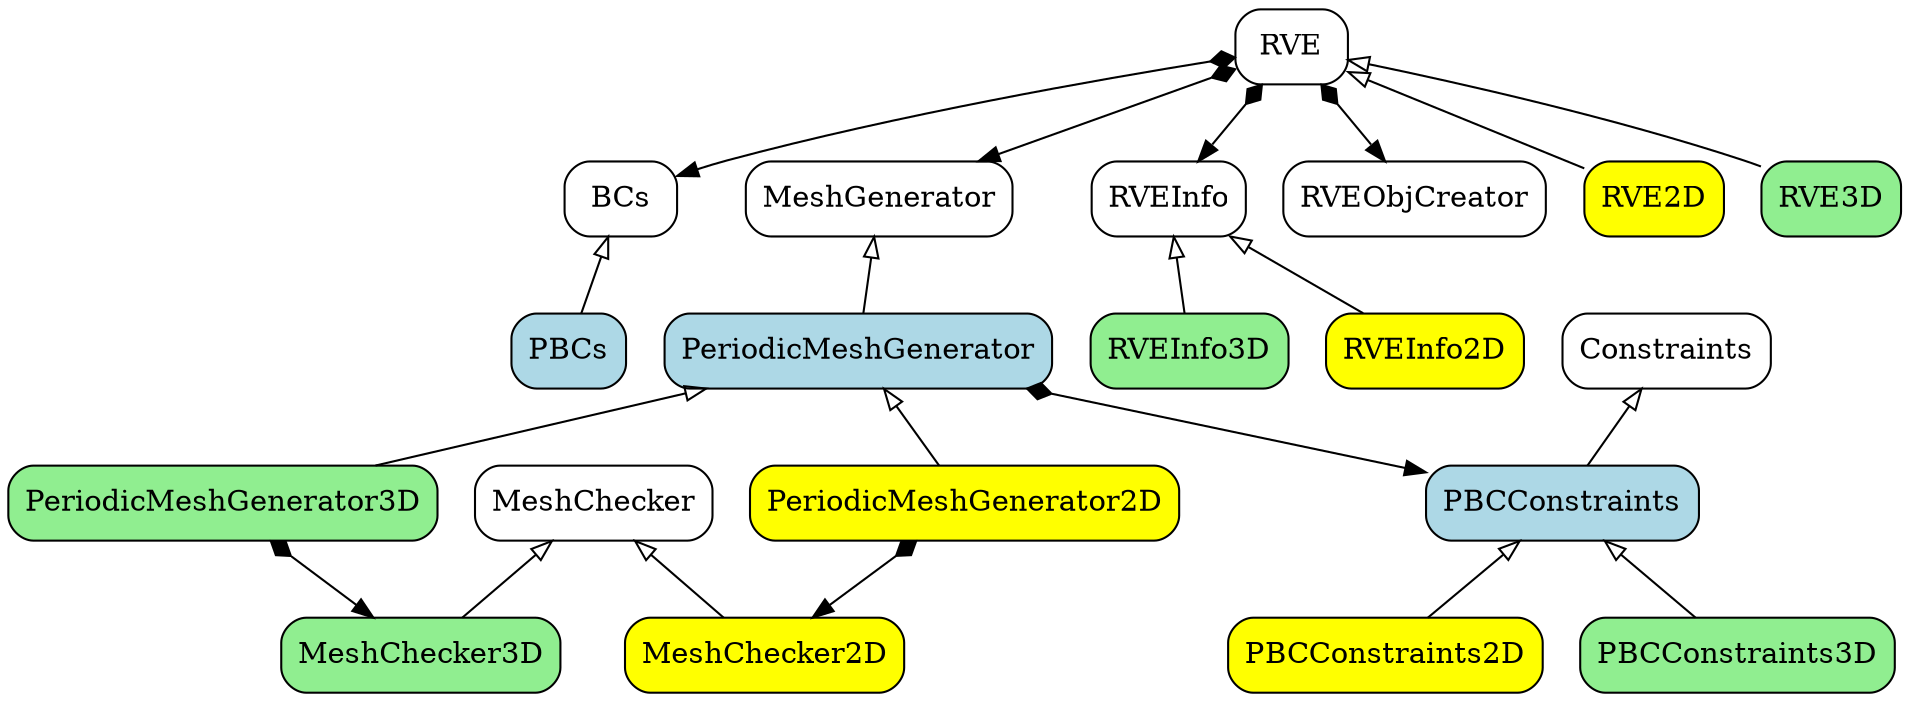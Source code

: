 digraph RVE {

    node[shape=record, style=rounded]
    RVE[label = "{RVE}"]
    BCs[label = "{BCs}"]
    MeshGenerator[label = "{MeshGenerator}"]
    MeshChecker[label = "{MeshChecker}"]
    Constraints[label = "{Constraints}"]
    RVEInfo[label="{RVEInfo}"]
    RVEObjCreator[label="RVEObjCreator"]

    node[shape=record, style="rounded, filled", fillcolor=lightblue]
    PBCs[label = "{PBCs}"]
    PBCConstraints[label = "{PBCConstraints}"]
    PeriodicMeshGenerator[label= "{PeriodicMeshGenerator}"]

    node[shape=record, style="rounded, filled", fillcolor=yellow]
    RVE2D[label = "{RVE2D}"]
    PBCConstraints2D[label = "{PBCConstraints2D}"]
    RVEInfo2D[label="{RVEInfo2D}"]
    MeshChecker2D[label = "{MeshChecker2D}"]
    PeriodicMeshGenerator2D[label= "{PeriodicMeshGenerator2D}"]

    node[shape=record, style="rounded, filled", fillcolor=lightgreen]
    RVE3D[label = "{RVE3D}"]
    PBCConstraints3D[label = "{PBCConstraints3D}"]
    RVEInfo3D[label="{RVEInfo3D}"]
    MeshChecker3D[label = "{MeshChecker3D}"]
    PeriodicMeshGenerator3D[label= "{PeriodicMeshGenerator3D}"]


    // generalizations
    edge[dir=back, arrowtail=empty, style=normal]
    RVE->RVE2D
    RVE->RVE3D
    BCs->PBCs
    MeshGenerator->PeriodicMeshGenerator
    Constraints->PBCConstraints
    PBCConstraints->PBCConstraints2D
    PBCConstraints->PBCConstraints3D
    RVEInfo->RVEInfo2D
    RVEInfo->RVEInfo3D
    MeshChecker->MeshChecker2D
    MeshChecker->MeshChecker3D
    PeriodicMeshGenerator->PeriodicMeshGenerator2D
    PeriodicMeshGenerator->PeriodicMeshGenerator3D

    // dependencies
    edge[dir=normal, arrowhead=normal, style=dashed]

    // compositions
    edge[dir=both, arrowtail=diamond, arrowhead=normal, style=normal]
    RVE->RVEInfo
    RVE->MeshGenerator
    RVE->BCs
    PeriodicMeshGenerator2D->MeshChecker2D
    PeriodicMeshGenerator3D->MeshChecker3D
    RVE->RVEObjCreator
    PeriodicMeshGenerator->PBCConstraints




}